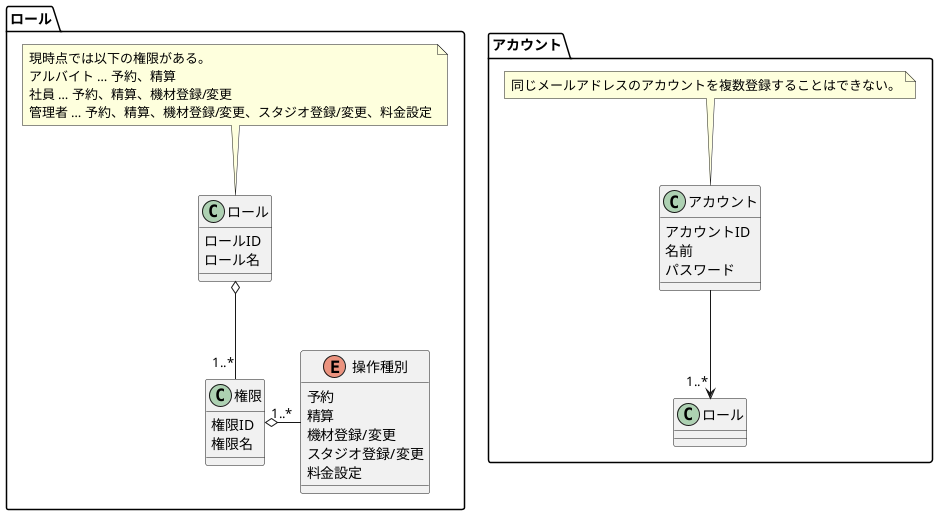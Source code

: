 @startuml DomainModel

package アカウント {
    class アカウント {
        アカウントID
        名前
        パスワード
    }

    アカウント --> "1..*" ロール

    note top of アカウント
    同じメールアドレスのアカウントを複数登録することはできない。
    end note
}

package ロール {
    class ロール {
        ロールID
        ロール名
    }

    class 権限 {
        権限ID
        権限名
    }

    enum 操作種別 {
        予約
        精算
        機材登録/変更
        スタジオ登録/変更
        料金設定
    }

    ロール o-- "1..*" 権限
    権限 o- "1..*" 操作種別

    note top of ロール
    現時点では以下の権限がある。
    アルバイト … 予約、精算
    社員 … 予約、精算、機材登録/変更
    管理者 … 予約、精算、機材登録/変更、スタジオ登録/変更、料金設定
    end note
}

@enduml
